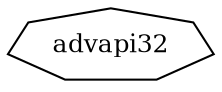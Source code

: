 digraph "advapi32" {
node [
  fontsize = "12"
];
    "node6" [ label = "advapi32", shape = septagon ];
}
